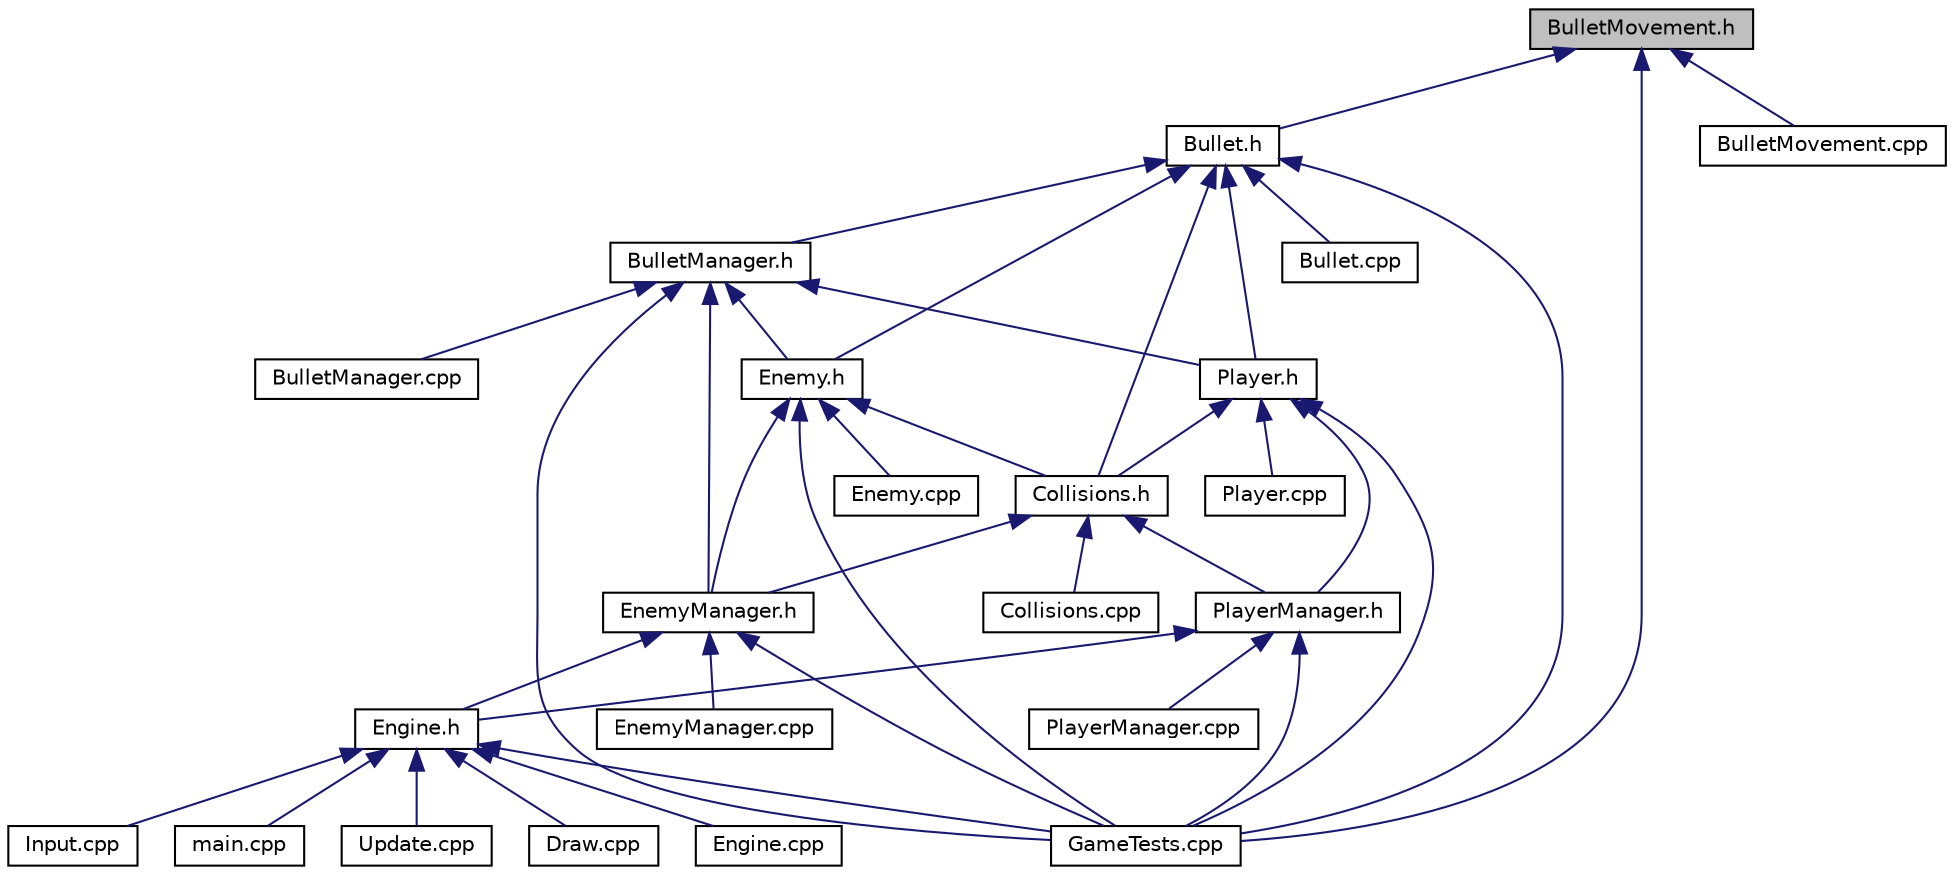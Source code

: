 digraph "BulletMovement.h"
{
  edge [fontname="Helvetica",fontsize="10",labelfontname="Helvetica",labelfontsize="10"];
  node [fontname="Helvetica",fontsize="10",shape=record];
  Node3 [label="BulletMovement.h",height=0.2,width=0.4,color="black", fillcolor="grey75", style="filled", fontcolor="black"];
  Node3 -> Node4 [dir="back",color="midnightblue",fontsize="10",style="solid"];
  Node4 [label="Bullet.h",height=0.2,width=0.4,color="black", fillcolor="white", style="filled",URL="$_bullet_8h.html",tooltip="A class that will contain the characteristics of the needed bullet, such as its position, damage, speed, rotation, sprite, owner and so forth. "];
  Node4 -> Node5 [dir="back",color="midnightblue",fontsize="10",style="solid"];
  Node5 [label="Bullet.cpp",height=0.2,width=0.4,color="black", fillcolor="white", style="filled",URL="$_bullet_8cpp.html"];
  Node4 -> Node6 [dir="back",color="midnightblue",fontsize="10",style="solid"];
  Node6 [label="BulletManager.h",height=0.2,width=0.4,color="black", fillcolor="white", style="filled",URL="$_bullet_manager_8h.html",tooltip="This class will manage any needed functions of the bullet. In this instance, it removes any inactive ..."];
  Node6 -> Node7 [dir="back",color="midnightblue",fontsize="10",style="solid"];
  Node7 [label="BulletManager.cpp",height=0.2,width=0.4,color="black", fillcolor="white", style="filled",URL="$_bullet_manager_8cpp.html"];
  Node6 -> Node8 [dir="back",color="midnightblue",fontsize="10",style="solid"];
  Node8 [label="Enemy.h",height=0.2,width=0.4,color="black", fillcolor="white", style="filled",URL="$_enemy_8h.html",tooltip="Enemy class, which has 4 types of enemies. Each enemy has a postion, sprite, speed, rotation, bullet damage and the amount of steps taken. The enemy is moved based on its current type. "];
  Node8 -> Node9 [dir="back",color="midnightblue",fontsize="10",style="solid"];
  Node9 [label="Collisions.h",height=0.2,width=0.4,color="black", fillcolor="white", style="filled",URL="$_collisions_8h.html",tooltip="A class to evaluate the needed collisions. Currently they are enemy bullets to player, player bullets to enemy, enemy position to player. "];
  Node9 -> Node10 [dir="back",color="midnightblue",fontsize="10",style="solid"];
  Node10 [label="Collisions.cpp",height=0.2,width=0.4,color="black", fillcolor="white", style="filled",URL="$_collisions_8cpp.html"];
  Node9 -> Node11 [dir="back",color="midnightblue",fontsize="10",style="solid"];
  Node11 [label="PlayerManager.h",height=0.2,width=0.4,color="black", fillcolor="white", style="filled",URL="$_player_manager_8h.html",tooltip="The playermanager will maintain all updates and events to the player, such as player input..."];
  Node11 -> Node12 [dir="back",color="midnightblue",fontsize="10",style="solid"];
  Node12 [label="Engine.h",height=0.2,width=0.4,color="black", fillcolor="white", style="filled",URL="$_engine_8h.html",tooltip="The engine is an instance of the game itself. The engine is the interface to the player, with the play window and player input. "];
  Node12 -> Node13 [dir="back",color="midnightblue",fontsize="10",style="solid"];
  Node13 [label="Draw.cpp",height=0.2,width=0.4,color="black", fillcolor="white", style="filled",URL="$_draw_8cpp.html"];
  Node12 -> Node14 [dir="back",color="midnightblue",fontsize="10",style="solid"];
  Node14 [label="Engine.cpp",height=0.2,width=0.4,color="black", fillcolor="white", style="filled",URL="$_engine_8cpp.html"];
  Node12 -> Node15 [dir="back",color="midnightblue",fontsize="10",style="solid"];
  Node15 [label="GameTests.cpp",height=0.2,width=0.4,color="black", fillcolor="white", style="filled",URL="$_game_tests_8cpp.html"];
  Node12 -> Node16 [dir="back",color="midnightblue",fontsize="10",style="solid"];
  Node16 [label="Input.cpp",height=0.2,width=0.4,color="black", fillcolor="white", style="filled",URL="$_input_8cpp.html"];
  Node12 -> Node17 [dir="back",color="midnightblue",fontsize="10",style="solid"];
  Node17 [label="main.cpp",height=0.2,width=0.4,color="black", fillcolor="white", style="filled",URL="$main_8cpp.html"];
  Node12 -> Node18 [dir="back",color="midnightblue",fontsize="10",style="solid"];
  Node18 [label="Update.cpp",height=0.2,width=0.4,color="black", fillcolor="white", style="filled",URL="$_update_8cpp.html"];
  Node11 -> Node15 [dir="back",color="midnightblue",fontsize="10",style="solid"];
  Node11 -> Node19 [dir="back",color="midnightblue",fontsize="10",style="solid"];
  Node19 [label="PlayerManager.cpp",height=0.2,width=0.4,color="black", fillcolor="white", style="filled",URL="$_player_manager_8cpp.html"];
  Node9 -> Node20 [dir="back",color="midnightblue",fontsize="10",style="solid"];
  Node20 [label="EnemyManager.h",height=0.2,width=0.4,color="black", fillcolor="white", style="filled",URL="$_enemy_manager_8h.html",tooltip="Manager class for an enemy. This class will maintain the amount of enemies in the game..."];
  Node20 -> Node12 [dir="back",color="midnightblue",fontsize="10",style="solid"];
  Node20 -> Node21 [dir="back",color="midnightblue",fontsize="10",style="solid"];
  Node21 [label="EnemyManager.cpp",height=0.2,width=0.4,color="black", fillcolor="white", style="filled",URL="$_enemy_manager_8cpp.html"];
  Node20 -> Node15 [dir="back",color="midnightblue",fontsize="10",style="solid"];
  Node8 -> Node20 [dir="back",color="midnightblue",fontsize="10",style="solid"];
  Node8 -> Node22 [dir="back",color="midnightblue",fontsize="10",style="solid"];
  Node22 [label="Enemy.cpp",height=0.2,width=0.4,color="black", fillcolor="white", style="filled",URL="$_enemy_8cpp.html"];
  Node8 -> Node15 [dir="back",color="midnightblue",fontsize="10",style="solid"];
  Node6 -> Node23 [dir="back",color="midnightblue",fontsize="10",style="solid"];
  Node23 [label="Player.h",height=0.2,width=0.4,color="black", fillcolor="white", style="filled",URL="$_player_8h.html",tooltip="Player class has the needed member functions for the player, such as their position, sprite, speed, rotation and their bullets active on the screen. The player&#39;s movement is determined by the current input. THe player is able to shoot as well. "];
  Node23 -> Node9 [dir="back",color="midnightblue",fontsize="10",style="solid"];
  Node23 -> Node11 [dir="back",color="midnightblue",fontsize="10",style="solid"];
  Node23 -> Node15 [dir="back",color="midnightblue",fontsize="10",style="solid"];
  Node23 -> Node24 [dir="back",color="midnightblue",fontsize="10",style="solid"];
  Node24 [label="Player.cpp",height=0.2,width=0.4,color="black", fillcolor="white", style="filled",URL="$_player_8cpp.html"];
  Node6 -> Node20 [dir="back",color="midnightblue",fontsize="10",style="solid"];
  Node6 -> Node15 [dir="back",color="midnightblue",fontsize="10",style="solid"];
  Node4 -> Node9 [dir="back",color="midnightblue",fontsize="10",style="solid"];
  Node4 -> Node8 [dir="back",color="midnightblue",fontsize="10",style="solid"];
  Node4 -> Node23 [dir="back",color="midnightblue",fontsize="10",style="solid"];
  Node4 -> Node15 [dir="back",color="midnightblue",fontsize="10",style="solid"];
  Node3 -> Node25 [dir="back",color="midnightblue",fontsize="10",style="solid"];
  Node25 [label="BulletMovement.cpp",height=0.2,width=0.4,color="black", fillcolor="white", style="filled",URL="$_bullet_movement_8cpp.html"];
  Node3 -> Node15 [dir="back",color="midnightblue",fontsize="10",style="solid"];
}

